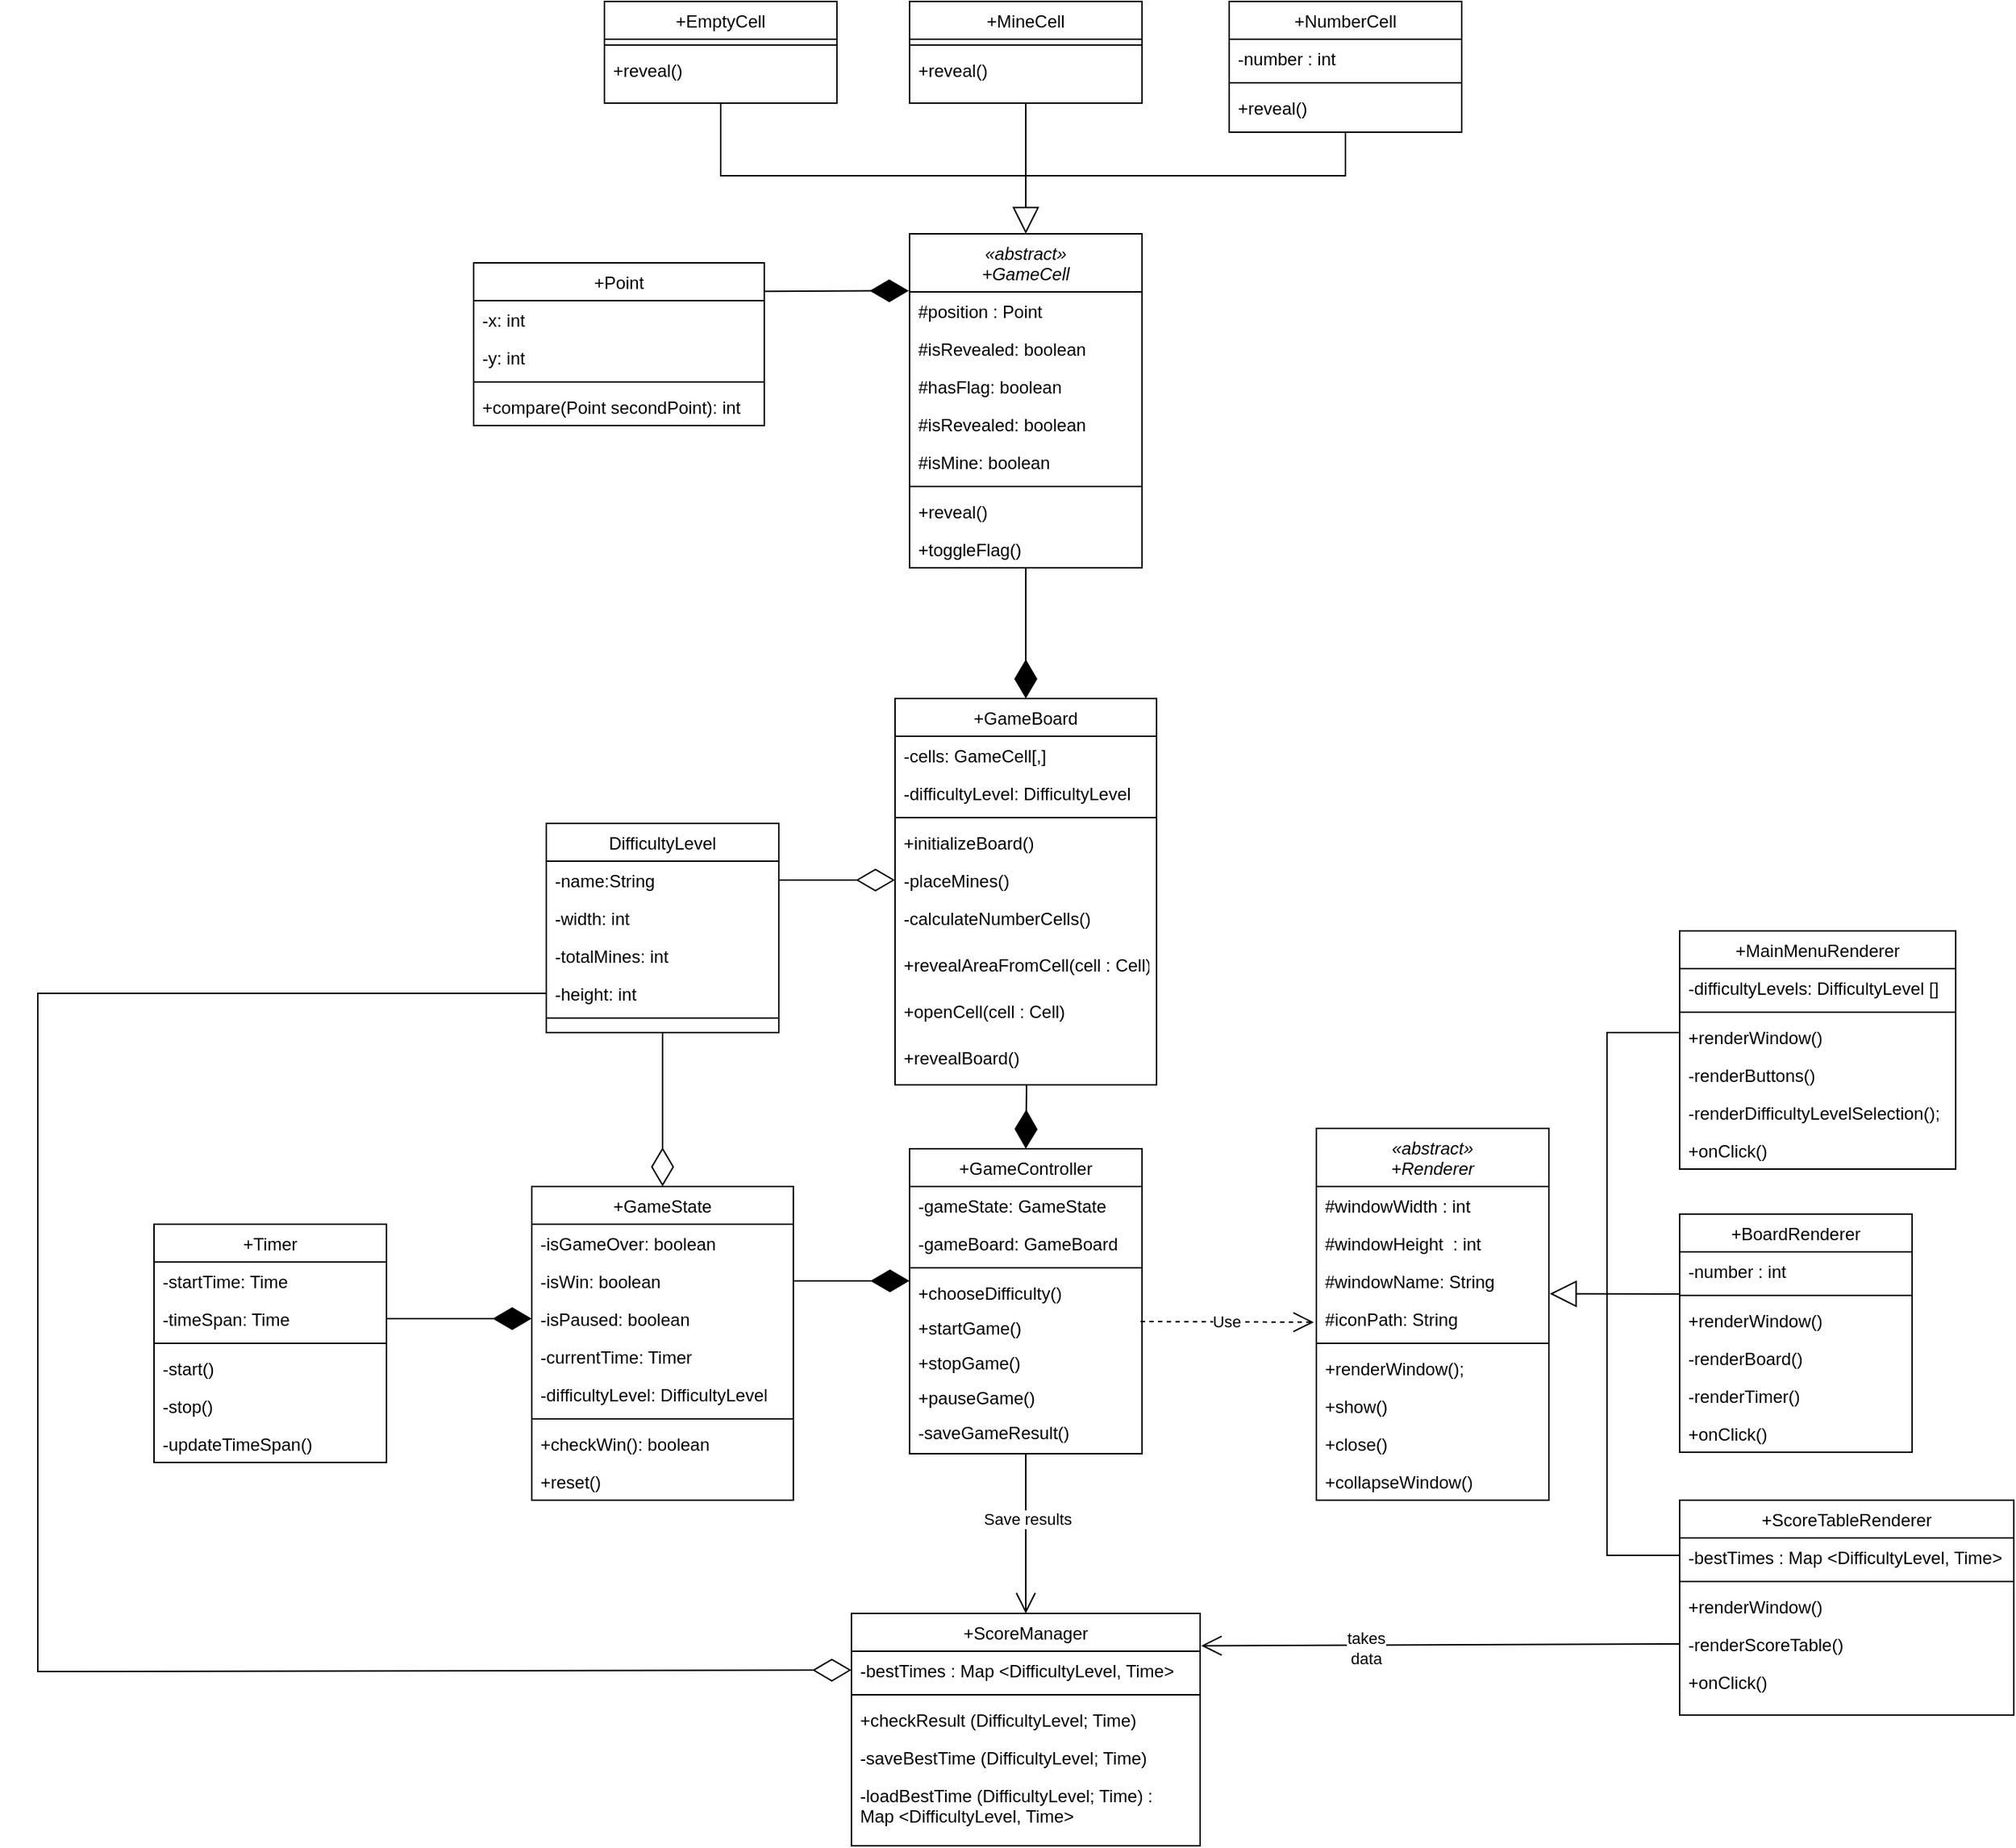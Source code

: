 <mxfile version="28.2.8">
  <diagram id="C5RBs43oDa-KdzZeNtuy" name="Page-1">
    <mxGraphModel dx="2053" dy="1905" grid="1" gridSize="10" guides="1" tooltips="1" connect="1" arrows="1" fold="1" page="1" pageScale="1" pageWidth="827" pageHeight="1169" math="0" shadow="0">
      <root>
        <mxCell id="WIyWlLk6GJQsqaUBKTNV-0" />
        <mxCell id="WIyWlLk6GJQsqaUBKTNV-1" parent="WIyWlLk6GJQsqaUBKTNV-0" />
        <mxCell id="zkfFHV4jXpPFQw0GAbJ--0" value="«abstract»&#xa;+GameCell" style="swimlane;fontStyle=2;align=center;verticalAlign=top;childLayout=stackLayout;horizontal=1;startSize=40;horizontalStack=0;resizeParent=1;resizeLast=0;collapsible=1;marginBottom=0;rounded=0;shadow=0;strokeWidth=1;" parent="WIyWlLk6GJQsqaUBKTNV-1" vertex="1">
          <mxGeometry x="360" y="-590" width="160" height="230" as="geometry">
            <mxRectangle x="230" y="140" width="160" height="26" as="alternateBounds" />
          </mxGeometry>
        </mxCell>
        <mxCell id="zkfFHV4jXpPFQw0GAbJ--1" value="#position : Point" style="text;align=left;verticalAlign=top;spacingLeft=4;spacingRight=4;overflow=hidden;rotatable=0;points=[[0,0.5],[1,0.5]];portConstraint=eastwest;" parent="zkfFHV4jXpPFQw0GAbJ--0" vertex="1">
          <mxGeometry y="40" width="160" height="26" as="geometry" />
        </mxCell>
        <mxCell id="k5UoIJ8V4X46SclDbSjx-6" value="#isRevealed: boolean" style="text;align=left;verticalAlign=top;spacingLeft=4;spacingRight=4;overflow=hidden;rotatable=0;points=[[0,0.5],[1,0.5]];portConstraint=eastwest;" vertex="1" parent="zkfFHV4jXpPFQw0GAbJ--0">
          <mxGeometry y="66" width="160" height="26" as="geometry" />
        </mxCell>
        <mxCell id="k5UoIJ8V4X46SclDbSjx-7" value="#hasFlag: boolean" style="text;align=left;verticalAlign=top;spacingLeft=4;spacingRight=4;overflow=hidden;rotatable=0;points=[[0,0.5],[1,0.5]];portConstraint=eastwest;" vertex="1" parent="zkfFHV4jXpPFQw0GAbJ--0">
          <mxGeometry y="92" width="160" height="26" as="geometry" />
        </mxCell>
        <mxCell id="k5UoIJ8V4X46SclDbSjx-8" value="#isRevealed: boolean" style="text;align=left;verticalAlign=top;spacingLeft=4;spacingRight=4;overflow=hidden;rotatable=0;points=[[0,0.5],[1,0.5]];portConstraint=eastwest;" vertex="1" parent="zkfFHV4jXpPFQw0GAbJ--0">
          <mxGeometry y="118" width="160" height="26" as="geometry" />
        </mxCell>
        <mxCell id="k5UoIJ8V4X46SclDbSjx-10" value="#isMine: boolean" style="text;align=left;verticalAlign=top;spacingLeft=4;spacingRight=4;overflow=hidden;rotatable=0;points=[[0,0.5],[1,0.5]];portConstraint=eastwest;" vertex="1" parent="zkfFHV4jXpPFQw0GAbJ--0">
          <mxGeometry y="144" width="160" height="26" as="geometry" />
        </mxCell>
        <mxCell id="zkfFHV4jXpPFQw0GAbJ--4" value="" style="line;html=1;strokeWidth=1;align=left;verticalAlign=middle;spacingTop=-1;spacingLeft=3;spacingRight=3;rotatable=0;labelPosition=right;points=[];portConstraint=eastwest;" parent="zkfFHV4jXpPFQw0GAbJ--0" vertex="1">
          <mxGeometry y="170" width="160" height="8" as="geometry" />
        </mxCell>
        <mxCell id="zkfFHV4jXpPFQw0GAbJ--5" value="+reveal()" style="text;align=left;verticalAlign=top;spacingLeft=4;spacingRight=4;overflow=hidden;rotatable=0;points=[[0,0.5],[1,0.5]];portConstraint=eastwest;" parent="zkfFHV4jXpPFQw0GAbJ--0" vertex="1">
          <mxGeometry y="178" width="160" height="26" as="geometry" />
        </mxCell>
        <mxCell id="k5UoIJ8V4X46SclDbSjx-9" value="+toggleFlag()" style="text;align=left;verticalAlign=top;spacingLeft=4;spacingRight=4;overflow=hidden;rotatable=0;points=[[0,0.5],[1,0.5]];portConstraint=eastwest;" vertex="1" parent="zkfFHV4jXpPFQw0GAbJ--0">
          <mxGeometry y="204" width="160" height="26" as="geometry" />
        </mxCell>
        <mxCell id="zkfFHV4jXpPFQw0GAbJ--6" value="+GameController" style="swimlane;fontStyle=0;align=center;verticalAlign=top;childLayout=stackLayout;horizontal=1;startSize=26;horizontalStack=0;resizeParent=1;resizeLast=0;collapsible=1;marginBottom=0;rounded=0;shadow=0;strokeWidth=1;" parent="WIyWlLk6GJQsqaUBKTNV-1" vertex="1">
          <mxGeometry x="360" y="40" width="160" height="210" as="geometry">
            <mxRectangle x="130" y="380" width="160" height="26" as="alternateBounds" />
          </mxGeometry>
        </mxCell>
        <mxCell id="k5UoIJ8V4X46SclDbSjx-54" value="-gameState: GameState" style="text;align=left;verticalAlign=top;spacingLeft=4;spacingRight=4;overflow=hidden;rotatable=0;points=[[0,0.5],[1,0.5]];portConstraint=eastwest;rounded=0;shadow=0;html=0;" vertex="1" parent="zkfFHV4jXpPFQw0GAbJ--6">
          <mxGeometry y="26" width="160" height="26" as="geometry" />
        </mxCell>
        <mxCell id="k5UoIJ8V4X46SclDbSjx-88" value="-gameBoard: GameBoard" style="text;align=left;verticalAlign=top;spacingLeft=4;spacingRight=4;overflow=hidden;rotatable=0;points=[[0,0.5],[1,0.5]];portConstraint=eastwest;rounded=0;shadow=0;html=0;" vertex="1" parent="zkfFHV4jXpPFQw0GAbJ--6">
          <mxGeometry y="52" width="160" height="26" as="geometry" />
        </mxCell>
        <mxCell id="zkfFHV4jXpPFQw0GAbJ--9" value="" style="line;html=1;strokeWidth=1;align=left;verticalAlign=middle;spacingTop=-1;spacingLeft=3;spacingRight=3;rotatable=0;labelPosition=right;points=[];portConstraint=eastwest;" parent="zkfFHV4jXpPFQw0GAbJ--6" vertex="1">
          <mxGeometry y="78" width="160" height="8" as="geometry" />
        </mxCell>
        <mxCell id="zkfFHV4jXpPFQw0GAbJ--11" value="+chooseDifficulty()" style="text;align=left;verticalAlign=top;spacingLeft=4;spacingRight=4;overflow=hidden;rotatable=0;points=[[0,0.5],[1,0.5]];portConstraint=eastwest;" parent="zkfFHV4jXpPFQw0GAbJ--6" vertex="1">
          <mxGeometry y="86" width="160" height="24" as="geometry" />
        </mxCell>
        <mxCell id="k5UoIJ8V4X46SclDbSjx-97" value="+startGame()" style="text;align=left;verticalAlign=top;spacingLeft=4;spacingRight=4;overflow=hidden;rotatable=0;points=[[0,0.5],[1,0.5]];portConstraint=eastwest;" vertex="1" parent="zkfFHV4jXpPFQw0GAbJ--6">
          <mxGeometry y="110" width="160" height="24" as="geometry" />
        </mxCell>
        <mxCell id="k5UoIJ8V4X46SclDbSjx-98" value="+stopGame()" style="text;align=left;verticalAlign=top;spacingLeft=4;spacingRight=4;overflow=hidden;rotatable=0;points=[[0,0.5],[1,0.5]];portConstraint=eastwest;" vertex="1" parent="zkfFHV4jXpPFQw0GAbJ--6">
          <mxGeometry y="134" width="160" height="24" as="geometry" />
        </mxCell>
        <mxCell id="k5UoIJ8V4X46SclDbSjx-99" value="+pauseGame()" style="text;align=left;verticalAlign=top;spacingLeft=4;spacingRight=4;overflow=hidden;rotatable=0;points=[[0,0.5],[1,0.5]];portConstraint=eastwest;" vertex="1" parent="zkfFHV4jXpPFQw0GAbJ--6">
          <mxGeometry y="158" width="160" height="24" as="geometry" />
        </mxCell>
        <mxCell id="k5UoIJ8V4X46SclDbSjx-100" value="-saveGameResult()" style="text;align=left;verticalAlign=top;spacingLeft=4;spacingRight=4;overflow=hidden;rotatable=0;points=[[0,0.5],[1,0.5]];portConstraint=eastwest;" vertex="1" parent="zkfFHV4jXpPFQw0GAbJ--6">
          <mxGeometry y="182" width="160" height="24" as="geometry" />
        </mxCell>
        <mxCell id="zkfFHV4jXpPFQw0GAbJ--13" value="+ScoreManager" style="swimlane;fontStyle=0;align=center;verticalAlign=top;childLayout=stackLayout;horizontal=1;startSize=26;horizontalStack=0;resizeParent=1;resizeLast=0;collapsible=1;marginBottom=0;rounded=0;shadow=0;strokeWidth=1;" parent="WIyWlLk6GJQsqaUBKTNV-1" vertex="1">
          <mxGeometry x="320" y="360" width="240" height="160" as="geometry">
            <mxRectangle x="340" y="380" width="170" height="26" as="alternateBounds" />
          </mxGeometry>
        </mxCell>
        <mxCell id="zkfFHV4jXpPFQw0GAbJ--14" value="-bestTimes : Map &lt;DifficultyLevel, Time&gt;" style="text;align=left;verticalAlign=top;spacingLeft=4;spacingRight=4;overflow=hidden;rotatable=0;points=[[0,0.5],[1,0.5]];portConstraint=eastwest;" parent="zkfFHV4jXpPFQw0GAbJ--13" vertex="1">
          <mxGeometry y="26" width="240" height="26" as="geometry" />
        </mxCell>
        <mxCell id="zkfFHV4jXpPFQw0GAbJ--15" value="" style="line;html=1;strokeWidth=1;align=left;verticalAlign=middle;spacingTop=-1;spacingLeft=3;spacingRight=3;rotatable=0;labelPosition=right;points=[];portConstraint=eastwest;" parent="zkfFHV4jXpPFQw0GAbJ--13" vertex="1">
          <mxGeometry y="52" width="240" height="8" as="geometry" />
        </mxCell>
        <mxCell id="k5UoIJ8V4X46SclDbSjx-119" value="+checkResult (DifficultyLevel; Time)" style="text;align=left;verticalAlign=top;spacingLeft=4;spacingRight=4;overflow=hidden;rotatable=0;points=[[0,0.5],[1,0.5]];portConstraint=eastwest;" vertex="1" parent="zkfFHV4jXpPFQw0GAbJ--13">
          <mxGeometry y="60" width="240" height="26" as="geometry" />
        </mxCell>
        <mxCell id="k5UoIJ8V4X46SclDbSjx-118" value="-saveBestTime (DifficultyLevel; Time)" style="text;align=left;verticalAlign=top;spacingLeft=4;spacingRight=4;overflow=hidden;rotatable=0;points=[[0,0.5],[1,0.5]];portConstraint=eastwest;" vertex="1" parent="zkfFHV4jXpPFQw0GAbJ--13">
          <mxGeometry y="86" width="240" height="26" as="geometry" />
        </mxCell>
        <mxCell id="k5UoIJ8V4X46SclDbSjx-138" value="-loadBestTime (DifficultyLevel; Time) :&#xa;Map &lt;DifficultyLevel, Time&gt;" style="text;align=left;verticalAlign=top;spacingLeft=4;spacingRight=4;overflow=hidden;rotatable=0;points=[[0,0.5],[1,0.5]];portConstraint=eastwest;" vertex="1" parent="zkfFHV4jXpPFQw0GAbJ--13">
          <mxGeometry y="112" width="240" height="38" as="geometry" />
        </mxCell>
        <mxCell id="k5UoIJ8V4X46SclDbSjx-0" value="+Point" style="swimlane;fontStyle=0;align=center;verticalAlign=top;childLayout=stackLayout;horizontal=1;startSize=26;horizontalStack=0;resizeParent=1;resizeLast=0;collapsible=1;marginBottom=0;rounded=0;shadow=0;strokeWidth=1;" vertex="1" parent="WIyWlLk6GJQsqaUBKTNV-1">
          <mxGeometry x="60" y="-570" width="200" height="112" as="geometry">
            <mxRectangle x="340" y="380" width="170" height="26" as="alternateBounds" />
          </mxGeometry>
        </mxCell>
        <mxCell id="k5UoIJ8V4X46SclDbSjx-1" value="-x: int" style="text;align=left;verticalAlign=top;spacingLeft=4;spacingRight=4;overflow=hidden;rotatable=0;points=[[0,0.5],[1,0.5]];portConstraint=eastwest;" vertex="1" parent="k5UoIJ8V4X46SclDbSjx-0">
          <mxGeometry y="26" width="200" height="26" as="geometry" />
        </mxCell>
        <mxCell id="k5UoIJ8V4X46SclDbSjx-3" value="-y: int" style="text;align=left;verticalAlign=top;spacingLeft=4;spacingRight=4;overflow=hidden;rotatable=0;points=[[0,0.5],[1,0.5]];portConstraint=eastwest;" vertex="1" parent="k5UoIJ8V4X46SclDbSjx-0">
          <mxGeometry y="52" width="200" height="26" as="geometry" />
        </mxCell>
        <mxCell id="k5UoIJ8V4X46SclDbSjx-2" value="" style="line;html=1;strokeWidth=1;align=left;verticalAlign=middle;spacingTop=-1;spacingLeft=3;spacingRight=3;rotatable=0;labelPosition=right;points=[];portConstraint=eastwest;" vertex="1" parent="k5UoIJ8V4X46SclDbSjx-0">
          <mxGeometry y="78" width="200" height="8" as="geometry" />
        </mxCell>
        <mxCell id="k5UoIJ8V4X46SclDbSjx-4" value="+compare(Point secondPoint): int" style="text;align=left;verticalAlign=top;spacingLeft=4;spacingRight=4;overflow=hidden;rotatable=0;points=[[0,0.5],[1,0.5]];portConstraint=eastwest;" vertex="1" parent="k5UoIJ8V4X46SclDbSjx-0">
          <mxGeometry y="86" width="200" height="26" as="geometry" />
        </mxCell>
        <mxCell id="k5UoIJ8V4X46SclDbSjx-11" value="+EmptyCell" style="swimlane;fontStyle=0;align=center;verticalAlign=top;childLayout=stackLayout;horizontal=1;startSize=26;horizontalStack=0;resizeParent=1;resizeLast=0;collapsible=1;marginBottom=0;rounded=0;shadow=0;strokeWidth=1;" vertex="1" parent="WIyWlLk6GJQsqaUBKTNV-1">
          <mxGeometry x="150" y="-750" width="160" height="70" as="geometry">
            <mxRectangle x="340" y="380" width="170" height="26" as="alternateBounds" />
          </mxGeometry>
        </mxCell>
        <mxCell id="k5UoIJ8V4X46SclDbSjx-13" value="" style="line;html=1;strokeWidth=1;align=left;verticalAlign=middle;spacingTop=-1;spacingLeft=3;spacingRight=3;rotatable=0;labelPosition=right;points=[];portConstraint=eastwest;" vertex="1" parent="k5UoIJ8V4X46SclDbSjx-11">
          <mxGeometry y="26" width="160" height="8" as="geometry" />
        </mxCell>
        <mxCell id="k5UoIJ8V4X46SclDbSjx-15" value="+reveal()" style="text;align=left;verticalAlign=top;spacingLeft=4;spacingRight=4;overflow=hidden;rotatable=0;points=[[0,0.5],[1,0.5]];portConstraint=eastwest;" vertex="1" parent="k5UoIJ8V4X46SclDbSjx-11">
          <mxGeometry y="34" width="160" height="26" as="geometry" />
        </mxCell>
        <mxCell id="k5UoIJ8V4X46SclDbSjx-17" value="+MineCell" style="swimlane;fontStyle=0;align=center;verticalAlign=top;childLayout=stackLayout;horizontal=1;startSize=26;horizontalStack=0;resizeParent=1;resizeLast=0;collapsible=1;marginBottom=0;rounded=0;shadow=0;strokeWidth=1;" vertex="1" parent="WIyWlLk6GJQsqaUBKTNV-1">
          <mxGeometry x="360" y="-750" width="160" height="70" as="geometry">
            <mxRectangle x="340" y="380" width="170" height="26" as="alternateBounds" />
          </mxGeometry>
        </mxCell>
        <mxCell id="k5UoIJ8V4X46SclDbSjx-18" value="" style="line;html=1;strokeWidth=1;align=left;verticalAlign=middle;spacingTop=-1;spacingLeft=3;spacingRight=3;rotatable=0;labelPosition=right;points=[];portConstraint=eastwest;" vertex="1" parent="k5UoIJ8V4X46SclDbSjx-17">
          <mxGeometry y="26" width="160" height="8" as="geometry" />
        </mxCell>
        <mxCell id="k5UoIJ8V4X46SclDbSjx-19" value="+reveal()" style="text;align=left;verticalAlign=top;spacingLeft=4;spacingRight=4;overflow=hidden;rotatable=0;points=[[0,0.5],[1,0.5]];portConstraint=eastwest;" vertex="1" parent="k5UoIJ8V4X46SclDbSjx-17">
          <mxGeometry y="34" width="160" height="26" as="geometry" />
        </mxCell>
        <mxCell id="k5UoIJ8V4X46SclDbSjx-21" value="+NumberCell" style="swimlane;fontStyle=0;align=center;verticalAlign=top;childLayout=stackLayout;horizontal=1;startSize=26;horizontalStack=0;resizeParent=1;resizeLast=0;collapsible=1;marginBottom=0;rounded=0;shadow=0;strokeWidth=1;" vertex="1" parent="WIyWlLk6GJQsqaUBKTNV-1">
          <mxGeometry x="580" y="-750" width="160" height="90" as="geometry">
            <mxRectangle x="340" y="380" width="170" height="26" as="alternateBounds" />
          </mxGeometry>
        </mxCell>
        <mxCell id="k5UoIJ8V4X46SclDbSjx-25" value="-number : int" style="text;align=left;verticalAlign=top;spacingLeft=4;spacingRight=4;overflow=hidden;rotatable=0;points=[[0,0.5],[1,0.5]];portConstraint=eastwest;" vertex="1" parent="k5UoIJ8V4X46SclDbSjx-21">
          <mxGeometry y="26" width="160" height="26" as="geometry" />
        </mxCell>
        <mxCell id="k5UoIJ8V4X46SclDbSjx-22" value="" style="line;html=1;strokeWidth=1;align=left;verticalAlign=middle;spacingTop=-1;spacingLeft=3;spacingRight=3;rotatable=0;labelPosition=right;points=[];portConstraint=eastwest;" vertex="1" parent="k5UoIJ8V4X46SclDbSjx-21">
          <mxGeometry y="52" width="160" height="8" as="geometry" />
        </mxCell>
        <mxCell id="k5UoIJ8V4X46SclDbSjx-23" value="+reveal()" style="text;align=left;verticalAlign=top;spacingLeft=4;spacingRight=4;overflow=hidden;rotatable=0;points=[[0,0.5],[1,0.5]];portConstraint=eastwest;" vertex="1" parent="k5UoIJ8V4X46SclDbSjx-21">
          <mxGeometry y="60" width="160" height="26" as="geometry" />
        </mxCell>
        <mxCell id="k5UoIJ8V4X46SclDbSjx-27" value="" style="endArrow=block;endSize=16;endFill=0;html=1;rounded=0;exitX=0.5;exitY=1;exitDx=0;exitDy=0;entryX=0.5;entryY=0;entryDx=0;entryDy=0;" edge="1" parent="WIyWlLk6GJQsqaUBKTNV-1" source="k5UoIJ8V4X46SclDbSjx-17" target="zkfFHV4jXpPFQw0GAbJ--0">
          <mxGeometry width="160" relative="1" as="geometry">
            <mxPoint x="430" y="-680" as="sourcePoint" />
            <mxPoint x="490" y="-610" as="targetPoint" />
          </mxGeometry>
        </mxCell>
        <mxCell id="k5UoIJ8V4X46SclDbSjx-30" value="" style="endArrow=none;html=1;rounded=0;entryX=0.5;entryY=1;entryDx=0;entryDy=0;" edge="1" parent="WIyWlLk6GJQsqaUBKTNV-1" target="k5UoIJ8V4X46SclDbSjx-21">
          <mxGeometry width="50" height="50" relative="1" as="geometry">
            <mxPoint x="440" y="-630" as="sourcePoint" />
            <mxPoint x="570" y="-780" as="targetPoint" />
            <Array as="points">
              <mxPoint x="580" y="-630" />
              <mxPoint x="660" y="-630" />
            </Array>
          </mxGeometry>
        </mxCell>
        <mxCell id="k5UoIJ8V4X46SclDbSjx-31" value="+GameState" style="swimlane;fontStyle=0;align=center;verticalAlign=top;childLayout=stackLayout;horizontal=1;startSize=26;horizontalStack=0;resizeParent=1;resizeLast=0;collapsible=1;marginBottom=0;rounded=0;shadow=0;strokeWidth=1;" vertex="1" parent="WIyWlLk6GJQsqaUBKTNV-1">
          <mxGeometry x="100" y="66" width="180" height="216" as="geometry">
            <mxRectangle x="130" y="380" width="160" height="26" as="alternateBounds" />
          </mxGeometry>
        </mxCell>
        <mxCell id="k5UoIJ8V4X46SclDbSjx-42" value="-isGameOver: boolean" style="text;align=left;verticalAlign=top;spacingLeft=4;spacingRight=4;overflow=hidden;rotatable=0;points=[[0,0.5],[1,0.5]];portConstraint=eastwest;rounded=0;shadow=0;html=0;" vertex="1" parent="k5UoIJ8V4X46SclDbSjx-31">
          <mxGeometry y="26" width="180" height="26" as="geometry" />
        </mxCell>
        <mxCell id="k5UoIJ8V4X46SclDbSjx-43" value="-isWin: boolean" style="text;align=left;verticalAlign=top;spacingLeft=4;spacingRight=4;overflow=hidden;rotatable=0;points=[[0,0.5],[1,0.5]];portConstraint=eastwest;rounded=0;shadow=0;html=0;" vertex="1" parent="k5UoIJ8V4X46SclDbSjx-31">
          <mxGeometry y="52" width="180" height="26" as="geometry" />
        </mxCell>
        <mxCell id="k5UoIJ8V4X46SclDbSjx-44" value="-isPaused: boolean" style="text;align=left;verticalAlign=top;spacingLeft=4;spacingRight=4;overflow=hidden;rotatable=0;points=[[0,0.5],[1,0.5]];portConstraint=eastwest;rounded=0;shadow=0;html=0;" vertex="1" parent="k5UoIJ8V4X46SclDbSjx-31">
          <mxGeometry y="78" width="180" height="26" as="geometry" />
        </mxCell>
        <mxCell id="k5UoIJ8V4X46SclDbSjx-58" value="-currentTime: Timer" style="text;align=left;verticalAlign=top;spacingLeft=4;spacingRight=4;overflow=hidden;rotatable=0;points=[[0,0.5],[1,0.5]];portConstraint=eastwest;rounded=0;shadow=0;html=0;" vertex="1" parent="k5UoIJ8V4X46SclDbSjx-31">
          <mxGeometry y="104" width="180" height="26" as="geometry" />
        </mxCell>
        <mxCell id="k5UoIJ8V4X46SclDbSjx-32" value="-difficultyLevel: DifficultyLevel" style="text;align=left;verticalAlign=top;spacingLeft=4;spacingRight=4;overflow=hidden;rotatable=0;points=[[0,0.5],[1,0.5]];portConstraint=eastwest;rounded=0;shadow=0;html=0;" vertex="1" parent="k5UoIJ8V4X46SclDbSjx-31">
          <mxGeometry y="130" width="180" height="26" as="geometry" />
        </mxCell>
        <mxCell id="k5UoIJ8V4X46SclDbSjx-33" value="" style="line;html=1;strokeWidth=1;align=left;verticalAlign=middle;spacingTop=-1;spacingLeft=3;spacingRight=3;rotatable=0;labelPosition=right;points=[];portConstraint=eastwest;" vertex="1" parent="k5UoIJ8V4X46SclDbSjx-31">
          <mxGeometry y="156" width="180" height="8" as="geometry" />
        </mxCell>
        <mxCell id="k5UoIJ8V4X46SclDbSjx-48" value="+checkWin(): boolean" style="text;align=left;verticalAlign=top;spacingLeft=4;spacingRight=4;overflow=hidden;rotatable=0;points=[[0,0.5],[1,0.5]];portConstraint=eastwest;" vertex="1" parent="k5UoIJ8V4X46SclDbSjx-31">
          <mxGeometry y="164" width="180" height="26" as="geometry" />
        </mxCell>
        <mxCell id="k5UoIJ8V4X46SclDbSjx-34" value="+reset()" style="text;align=left;verticalAlign=top;spacingLeft=4;spacingRight=4;overflow=hidden;rotatable=0;points=[[0,0.5],[1,0.5]];portConstraint=eastwest;" vertex="1" parent="k5UoIJ8V4X46SclDbSjx-31">
          <mxGeometry y="190" width="180" height="26" as="geometry" />
        </mxCell>
        <mxCell id="k5UoIJ8V4X46SclDbSjx-35" value="+Timer" style="swimlane;fontStyle=0;align=center;verticalAlign=top;childLayout=stackLayout;horizontal=1;startSize=26;horizontalStack=0;resizeParent=1;resizeLast=0;collapsible=1;marginBottom=0;rounded=0;shadow=0;strokeWidth=1;" vertex="1" parent="WIyWlLk6GJQsqaUBKTNV-1">
          <mxGeometry x="-160" y="92" width="160" height="164" as="geometry">
            <mxRectangle x="340" y="380" width="170" height="26" as="alternateBounds" />
          </mxGeometry>
        </mxCell>
        <mxCell id="k5UoIJ8V4X46SclDbSjx-36" value="-startTime: Time" style="text;align=left;verticalAlign=top;spacingLeft=4;spacingRight=4;overflow=hidden;rotatable=0;points=[[0,0.5],[1,0.5]];portConstraint=eastwest;" vertex="1" parent="k5UoIJ8V4X46SclDbSjx-35">
          <mxGeometry y="26" width="160" height="26" as="geometry" />
        </mxCell>
        <mxCell id="k5UoIJ8V4X46SclDbSjx-38" value="-timeSpan: Time" style="text;align=left;verticalAlign=top;spacingLeft=4;spacingRight=4;overflow=hidden;rotatable=0;points=[[0,0.5],[1,0.5]];portConstraint=eastwest;" vertex="1" parent="k5UoIJ8V4X46SclDbSjx-35">
          <mxGeometry y="52" width="160" height="26" as="geometry" />
        </mxCell>
        <mxCell id="k5UoIJ8V4X46SclDbSjx-37" value="" style="line;html=1;strokeWidth=1;align=left;verticalAlign=middle;spacingTop=-1;spacingLeft=3;spacingRight=3;rotatable=0;labelPosition=right;points=[];portConstraint=eastwest;" vertex="1" parent="k5UoIJ8V4X46SclDbSjx-35">
          <mxGeometry y="78" width="160" height="8" as="geometry" />
        </mxCell>
        <mxCell id="k5UoIJ8V4X46SclDbSjx-39" value="-start()" style="text;align=left;verticalAlign=top;spacingLeft=4;spacingRight=4;overflow=hidden;rotatable=0;points=[[0,0.5],[1,0.5]];portConstraint=eastwest;" vertex="1" parent="k5UoIJ8V4X46SclDbSjx-35">
          <mxGeometry y="86" width="160" height="26" as="geometry" />
        </mxCell>
        <mxCell id="k5UoIJ8V4X46SclDbSjx-40" value="-stop()" style="text;align=left;verticalAlign=top;spacingLeft=4;spacingRight=4;overflow=hidden;rotatable=0;points=[[0,0.5],[1,0.5]];portConstraint=eastwest;" vertex="1" parent="k5UoIJ8V4X46SclDbSjx-35">
          <mxGeometry y="112" width="160" height="26" as="geometry" />
        </mxCell>
        <mxCell id="k5UoIJ8V4X46SclDbSjx-41" value="-updateTimeSpan()" style="text;align=left;verticalAlign=top;spacingLeft=4;spacingRight=4;overflow=hidden;rotatable=0;points=[[0,0.5],[1,0.5]];portConstraint=eastwest;" vertex="1" parent="k5UoIJ8V4X46SclDbSjx-35">
          <mxGeometry y="138" width="160" height="26" as="geometry" />
        </mxCell>
        <mxCell id="k5UoIJ8V4X46SclDbSjx-47" value="" style="endArrow=diamondThin;endFill=1;endSize=24;html=1;rounded=0;entryX=0;entryY=0.5;entryDx=0;entryDy=0;exitX=1;exitY=0.5;exitDx=0;exitDy=0;" edge="1" parent="WIyWlLk6GJQsqaUBKTNV-1" source="k5UoIJ8V4X46SclDbSjx-38" target="k5UoIJ8V4X46SclDbSjx-44">
          <mxGeometry width="160" relative="1" as="geometry">
            <mxPoint x="40" y="270" as="sourcePoint" />
            <mxPoint x="70" y="200" as="targetPoint" />
          </mxGeometry>
        </mxCell>
        <mxCell id="k5UoIJ8V4X46SclDbSjx-50" value="" style="endArrow=diamondThin;endFill=1;endSize=24;html=1;rounded=0;exitX=1;exitY=0.175;exitDx=0;exitDy=0;entryX=-0.003;entryY=-0.031;entryDx=0;entryDy=0;exitPerimeter=0;entryPerimeter=0;" edge="1" parent="WIyWlLk6GJQsqaUBKTNV-1" source="k5UoIJ8V4X46SclDbSjx-0" target="zkfFHV4jXpPFQw0GAbJ--1">
          <mxGeometry width="160" relative="1" as="geometry">
            <mxPoint x="360" y="-518" as="sourcePoint" />
            <mxPoint x="310" y="-620" as="targetPoint" />
          </mxGeometry>
        </mxCell>
        <mxCell id="k5UoIJ8V4X46SclDbSjx-59" value="DifficultyLevel" style="swimlane;fontStyle=0;align=center;verticalAlign=top;childLayout=stackLayout;horizontal=1;startSize=26;horizontalStack=0;resizeParent=1;resizeLast=0;collapsible=1;marginBottom=0;rounded=0;shadow=0;strokeWidth=1;" vertex="1" parent="WIyWlLk6GJQsqaUBKTNV-1">
          <mxGeometry x="110" y="-184" width="160" height="144" as="geometry">
            <mxRectangle x="340" y="380" width="170" height="26" as="alternateBounds" />
          </mxGeometry>
        </mxCell>
        <mxCell id="k5UoIJ8V4X46SclDbSjx-60" value="-name:String" style="text;align=left;verticalAlign=top;spacingLeft=4;spacingRight=4;overflow=hidden;rotatable=0;points=[[0,0.5],[1,0.5]];portConstraint=eastwest;" vertex="1" parent="k5UoIJ8V4X46SclDbSjx-59">
          <mxGeometry y="26" width="160" height="26" as="geometry" />
        </mxCell>
        <mxCell id="k5UoIJ8V4X46SclDbSjx-68" value="-width: int" style="text;align=left;verticalAlign=top;spacingLeft=4;spacingRight=4;overflow=hidden;rotatable=0;points=[[0,0.5],[1,0.5]];portConstraint=eastwest;rounded=0;shadow=0;html=0;" vertex="1" parent="k5UoIJ8V4X46SclDbSjx-59">
          <mxGeometry y="52" width="160" height="26" as="geometry" />
        </mxCell>
        <mxCell id="k5UoIJ8V4X46SclDbSjx-70" value="-totalMines: int" style="text;align=left;verticalAlign=top;spacingLeft=4;spacingRight=4;overflow=hidden;rotatable=0;points=[[0,0.5],[1,0.5]];portConstraint=eastwest;rounded=0;shadow=0;html=0;" vertex="1" parent="k5UoIJ8V4X46SclDbSjx-59">
          <mxGeometry y="78" width="160" height="26" as="geometry" />
        </mxCell>
        <mxCell id="k5UoIJ8V4X46SclDbSjx-69" value="-height: int" style="text;align=left;verticalAlign=top;spacingLeft=4;spacingRight=4;overflow=hidden;rotatable=0;points=[[0,0.5],[1,0.5]];portConstraint=eastwest;rounded=0;shadow=0;html=0;" vertex="1" parent="k5UoIJ8V4X46SclDbSjx-59">
          <mxGeometry y="104" width="160" height="26" as="geometry" />
        </mxCell>
        <mxCell id="k5UoIJ8V4X46SclDbSjx-62" value="" style="line;html=1;strokeWidth=1;align=left;verticalAlign=middle;spacingTop=-1;spacingLeft=3;spacingRight=3;rotatable=0;labelPosition=right;points=[];portConstraint=eastwest;" vertex="1" parent="k5UoIJ8V4X46SclDbSjx-59">
          <mxGeometry y="130" width="160" height="8" as="geometry" />
        </mxCell>
        <mxCell id="k5UoIJ8V4X46SclDbSjx-72" value="" style="endArrow=diamondThin;endFill=1;endSize=24;html=1;rounded=0;entryX=0;entryY=0.5;entryDx=0;entryDy=0;exitX=1;exitY=0.5;exitDx=0;exitDy=0;" edge="1" parent="WIyWlLk6GJQsqaUBKTNV-1" source="k5UoIJ8V4X46SclDbSjx-43">
          <mxGeometry width="160" relative="1" as="geometry">
            <mxPoint x="330" y="310" as="sourcePoint" />
            <mxPoint x="360" y="131.0" as="targetPoint" />
          </mxGeometry>
        </mxCell>
        <mxCell id="k5UoIJ8V4X46SclDbSjx-74" value="+GameBoard" style="swimlane;fontStyle=0;align=center;verticalAlign=top;childLayout=stackLayout;horizontal=1;startSize=26;horizontalStack=0;resizeParent=1;resizeLast=0;collapsible=1;marginBottom=0;rounded=0;shadow=0;strokeWidth=1;" vertex="1" parent="WIyWlLk6GJQsqaUBKTNV-1">
          <mxGeometry x="350" y="-270" width="180" height="266" as="geometry">
            <mxRectangle x="130" y="380" width="160" height="26" as="alternateBounds" />
          </mxGeometry>
        </mxCell>
        <mxCell id="k5UoIJ8V4X46SclDbSjx-75" value="-cells: GameCell[,]" style="text;align=left;verticalAlign=top;spacingLeft=4;spacingRight=4;overflow=hidden;rotatable=0;points=[[0,0.5],[1,0.5]];portConstraint=eastwest;rounded=0;shadow=0;html=0;" vertex="1" parent="k5UoIJ8V4X46SclDbSjx-74">
          <mxGeometry y="26" width="180" height="26" as="geometry" />
        </mxCell>
        <mxCell id="k5UoIJ8V4X46SclDbSjx-85" value="-difficultyLevel: DifficultyLevel" style="text;align=left;verticalAlign=top;spacingLeft=4;spacingRight=4;overflow=hidden;rotatable=0;points=[[0,0.5],[1,0.5]];portConstraint=eastwest;rounded=0;shadow=0;html=0;" vertex="1" parent="k5UoIJ8V4X46SclDbSjx-74">
          <mxGeometry y="52" width="180" height="26" as="geometry" />
        </mxCell>
        <mxCell id="k5UoIJ8V4X46SclDbSjx-80" value="" style="line;html=1;strokeWidth=1;align=left;verticalAlign=middle;spacingTop=-1;spacingLeft=3;spacingRight=3;rotatable=0;labelPosition=right;points=[];portConstraint=eastwest;" vertex="1" parent="k5UoIJ8V4X46SclDbSjx-74">
          <mxGeometry y="78" width="180" height="8" as="geometry" />
        </mxCell>
        <mxCell id="k5UoIJ8V4X46SclDbSjx-81" value="+initializeBoard()" style="text;align=left;verticalAlign=top;spacingLeft=4;spacingRight=4;overflow=hidden;rotatable=0;points=[[0,0.5],[1,0.5]];portConstraint=eastwest;" vertex="1" parent="k5UoIJ8V4X46SclDbSjx-74">
          <mxGeometry y="86" width="180" height="26" as="geometry" />
        </mxCell>
        <mxCell id="k5UoIJ8V4X46SclDbSjx-86" value="-placeMines()" style="text;align=left;verticalAlign=top;spacingLeft=4;spacingRight=4;overflow=hidden;rotatable=0;points=[[0,0.5],[1,0.5]];portConstraint=eastwest;" vertex="1" parent="k5UoIJ8V4X46SclDbSjx-74">
          <mxGeometry y="112" width="180" height="26" as="geometry" />
        </mxCell>
        <mxCell id="k5UoIJ8V4X46SclDbSjx-87" value="-calculateNumberCells()" style="text;align=left;verticalAlign=top;spacingLeft=4;spacingRight=4;overflow=hidden;rotatable=0;points=[[0,0.5],[1,0.5]];portConstraint=eastwest;" vertex="1" parent="k5UoIJ8V4X46SclDbSjx-74">
          <mxGeometry y="138" width="180" height="32" as="geometry" />
        </mxCell>
        <mxCell id="k5UoIJ8V4X46SclDbSjx-91" value="+revealAreaFromCell(cell : Cell)" style="text;align=left;verticalAlign=top;spacingLeft=4;spacingRight=4;overflow=hidden;rotatable=0;points=[[0,0.5],[1,0.5]];portConstraint=eastwest;" vertex="1" parent="k5UoIJ8V4X46SclDbSjx-74">
          <mxGeometry y="170" width="180" height="32" as="geometry" />
        </mxCell>
        <mxCell id="k5UoIJ8V4X46SclDbSjx-94" value="+openCell(cell : Cell)" style="text;align=left;verticalAlign=top;spacingLeft=4;spacingRight=4;overflow=hidden;rotatable=0;points=[[0,0.5],[1,0.5]];portConstraint=eastwest;" vertex="1" parent="k5UoIJ8V4X46SclDbSjx-74">
          <mxGeometry y="202" width="180" height="32" as="geometry" />
        </mxCell>
        <mxCell id="k5UoIJ8V4X46SclDbSjx-92" value="+revealBoard()" style="text;align=left;verticalAlign=top;spacingLeft=4;spacingRight=4;overflow=hidden;rotatable=0;points=[[0,0.5],[1,0.5]];portConstraint=eastwest;" vertex="1" parent="k5UoIJ8V4X46SclDbSjx-74">
          <mxGeometry y="234" width="180" height="32" as="geometry" />
        </mxCell>
        <mxCell id="k5UoIJ8V4X46SclDbSjx-83" value="" style="endArrow=diamondThin;endFill=0;endSize=24;html=1;rounded=0;exitX=0.5;exitY=1;exitDx=0;exitDy=0;entryX=0.5;entryY=0;entryDx=0;entryDy=0;" edge="1" parent="WIyWlLk6GJQsqaUBKTNV-1" source="k5UoIJ8V4X46SclDbSjx-59" target="k5UoIJ8V4X46SclDbSjx-31">
          <mxGeometry width="160" relative="1" as="geometry">
            <mxPoint x="180" y="60" as="sourcePoint" />
            <mxPoint x="340" y="60" as="targetPoint" />
          </mxGeometry>
        </mxCell>
        <mxCell id="k5UoIJ8V4X46SclDbSjx-84" value="" style="endArrow=diamondThin;endFill=0;endSize=24;html=1;rounded=0;entryX=0;entryY=0.5;entryDx=0;entryDy=0;exitX=1;exitY=0.5;exitDx=0;exitDy=0;" edge="1" parent="WIyWlLk6GJQsqaUBKTNV-1" source="k5UoIJ8V4X46SclDbSjx-60" target="k5UoIJ8V4X46SclDbSjx-86">
          <mxGeometry width="160" relative="1" as="geometry">
            <mxPoint x="270" y="-140" as="sourcePoint" />
            <mxPoint x="339.04" y="-140" as="targetPoint" />
          </mxGeometry>
        </mxCell>
        <mxCell id="k5UoIJ8V4X46SclDbSjx-93" value="" style="endArrow=diamondThin;endFill=1;endSize=24;html=1;rounded=0;entryX=0.5;entryY=0;entryDx=0;entryDy=0;exitX=0.503;exitY=1.004;exitDx=0;exitDy=0;exitPerimeter=0;" edge="1" parent="WIyWlLk6GJQsqaUBKTNV-1" source="k5UoIJ8V4X46SclDbSjx-92" target="zkfFHV4jXpPFQw0GAbJ--6">
          <mxGeometry width="160" relative="1" as="geometry">
            <mxPoint x="680" y="10.0" as="sourcePoint" />
            <mxPoint x="760" y="10" as="targetPoint" />
          </mxGeometry>
        </mxCell>
        <mxCell id="k5UoIJ8V4X46SclDbSjx-95" value="" style="endArrow=none;html=1;rounded=0;exitX=0.5;exitY=1;exitDx=0;exitDy=0;" edge="1" parent="WIyWlLk6GJQsqaUBKTNV-1" source="k5UoIJ8V4X46SclDbSjx-11">
          <mxGeometry width="50" height="50" relative="1" as="geometry">
            <mxPoint x="140" y="-630" as="sourcePoint" />
            <mxPoint x="440" y="-630" as="targetPoint" />
            <Array as="points">
              <mxPoint x="230" y="-630" />
              <mxPoint x="360" y="-630" />
            </Array>
          </mxGeometry>
        </mxCell>
        <mxCell id="k5UoIJ8V4X46SclDbSjx-96" value="" style="endArrow=diamondThin;endFill=1;endSize=24;html=1;rounded=0;exitX=0.5;exitY=1;exitDx=0;exitDy=0;entryX=0.5;entryY=0;entryDx=0;entryDy=0;exitPerimeter=0;" edge="1" parent="WIyWlLk6GJQsqaUBKTNV-1" source="k5UoIJ8V4X46SclDbSjx-9" target="k5UoIJ8V4X46SclDbSjx-74">
          <mxGeometry width="160" relative="1" as="geometry">
            <mxPoint x="760" y="-319" as="sourcePoint" />
            <mxPoint x="860" y="-320" as="targetPoint" />
          </mxGeometry>
        </mxCell>
        <mxCell id="k5UoIJ8V4X46SclDbSjx-104" value="" style="endArrow=open;endFill=1;endSize=12;html=1;rounded=0;exitX=0.5;exitY=1;exitDx=0;exitDy=0;entryX=0.5;entryY=0;entryDx=0;entryDy=0;" edge="1" parent="WIyWlLk6GJQsqaUBKTNV-1" source="zkfFHV4jXpPFQw0GAbJ--6" target="zkfFHV4jXpPFQw0GAbJ--13">
          <mxGeometry width="160" relative="1" as="geometry">
            <mxPoint x="270" y="270" as="sourcePoint" />
            <mxPoint x="430" y="270" as="targetPoint" />
          </mxGeometry>
        </mxCell>
        <mxCell id="k5UoIJ8V4X46SclDbSjx-105" value="Save results" style="edgeLabel;html=1;align=center;verticalAlign=middle;resizable=0;points=[];" vertex="1" connectable="0" parent="k5UoIJ8V4X46SclDbSjx-104">
          <mxGeometry x="-0.186" y="1" relative="1" as="geometry">
            <mxPoint as="offset" />
          </mxGeometry>
        </mxCell>
        <mxCell id="k5UoIJ8V4X46SclDbSjx-109" value="«abstract»&#xa;+Renderer" style="swimlane;fontStyle=2;align=center;verticalAlign=top;childLayout=stackLayout;horizontal=1;startSize=40;horizontalStack=0;resizeParent=1;resizeLast=0;collapsible=1;marginBottom=0;rounded=0;shadow=0;strokeWidth=1;" vertex="1" parent="WIyWlLk6GJQsqaUBKTNV-1">
          <mxGeometry x="640" y="26" width="160" height="256" as="geometry">
            <mxRectangle x="230" y="140" width="160" height="26" as="alternateBounds" />
          </mxGeometry>
        </mxCell>
        <mxCell id="k5UoIJ8V4X46SclDbSjx-110" value="#windowWidth : int" style="text;align=left;verticalAlign=top;spacingLeft=4;spacingRight=4;overflow=hidden;rotatable=0;points=[[0,0.5],[1,0.5]];portConstraint=eastwest;" vertex="1" parent="k5UoIJ8V4X46SclDbSjx-109">
          <mxGeometry y="40" width="160" height="26" as="geometry" />
        </mxCell>
        <mxCell id="k5UoIJ8V4X46SclDbSjx-111" value="#windowHeight  : int" style="text;align=left;verticalAlign=top;spacingLeft=4;spacingRight=4;overflow=hidden;rotatable=0;points=[[0,0.5],[1,0.5]];portConstraint=eastwest;" vertex="1" parent="k5UoIJ8V4X46SclDbSjx-109">
          <mxGeometry y="66" width="160" height="26" as="geometry" />
        </mxCell>
        <mxCell id="k5UoIJ8V4X46SclDbSjx-112" value="#windowName: String" style="text;align=left;verticalAlign=top;spacingLeft=4;spacingRight=4;overflow=hidden;rotatable=0;points=[[0,0.5],[1,0.5]];portConstraint=eastwest;" vertex="1" parent="k5UoIJ8V4X46SclDbSjx-109">
          <mxGeometry y="92" width="160" height="26" as="geometry" />
        </mxCell>
        <mxCell id="k5UoIJ8V4X46SclDbSjx-113" value="#iconPath: String" style="text;align=left;verticalAlign=top;spacingLeft=4;spacingRight=4;overflow=hidden;rotatable=0;points=[[0,0.5],[1,0.5]];portConstraint=eastwest;" vertex="1" parent="k5UoIJ8V4X46SclDbSjx-109">
          <mxGeometry y="118" width="160" height="26" as="geometry" />
        </mxCell>
        <mxCell id="k5UoIJ8V4X46SclDbSjx-115" value="" style="line;html=1;strokeWidth=1;align=left;verticalAlign=middle;spacingTop=-1;spacingLeft=3;spacingRight=3;rotatable=0;labelPosition=right;points=[];portConstraint=eastwest;" vertex="1" parent="k5UoIJ8V4X46SclDbSjx-109">
          <mxGeometry y="144" width="160" height="8" as="geometry" />
        </mxCell>
        <mxCell id="k5UoIJ8V4X46SclDbSjx-132" value="+renderWindow();" style="text;align=left;verticalAlign=top;spacingLeft=4;spacingRight=4;overflow=hidden;rotatable=0;points=[[0,0.5],[1,0.5]];portConstraint=eastwest;" vertex="1" parent="k5UoIJ8V4X46SclDbSjx-109">
          <mxGeometry y="152" width="160" height="26" as="geometry" />
        </mxCell>
        <mxCell id="k5UoIJ8V4X46SclDbSjx-117" value="+show()" style="text;align=left;verticalAlign=top;spacingLeft=4;spacingRight=4;overflow=hidden;rotatable=0;points=[[0,0.5],[1,0.5]];portConstraint=eastwest;" vertex="1" parent="k5UoIJ8V4X46SclDbSjx-109">
          <mxGeometry y="178" width="160" height="26" as="geometry" />
        </mxCell>
        <mxCell id="k5UoIJ8V4X46SclDbSjx-121" value="+close()" style="text;align=left;verticalAlign=top;spacingLeft=4;spacingRight=4;overflow=hidden;rotatable=0;points=[[0,0.5],[1,0.5]];portConstraint=eastwest;" vertex="1" parent="k5UoIJ8V4X46SclDbSjx-109">
          <mxGeometry y="204" width="160" height="26" as="geometry" />
        </mxCell>
        <mxCell id="k5UoIJ8V4X46SclDbSjx-122" value="+collapseWindow()" style="text;align=left;verticalAlign=top;spacingLeft=4;spacingRight=4;overflow=hidden;rotatable=0;points=[[0,0.5],[1,0.5]];portConstraint=eastwest;" vertex="1" parent="k5UoIJ8V4X46SclDbSjx-109">
          <mxGeometry y="230" width="160" height="26" as="geometry" />
        </mxCell>
        <mxCell id="k5UoIJ8V4X46SclDbSjx-120" value="" style="endArrow=diamondThin;endFill=0;endSize=24;html=1;rounded=0;exitX=0;exitY=0.5;exitDx=0;exitDy=0;entryX=0;entryY=0.5;entryDx=0;entryDy=0;" edge="1" parent="WIyWlLk6GJQsqaUBKTNV-1" source="k5UoIJ8V4X46SclDbSjx-69" target="zkfFHV4jXpPFQw0GAbJ--14">
          <mxGeometry width="160" relative="1" as="geometry">
            <mxPoint x="170" y="600" as="sourcePoint" />
            <mxPoint x="170" y="706" as="targetPoint" />
            <Array as="points">
              <mxPoint x="-240" y="-67" />
              <mxPoint x="-240" y="400" />
            </Array>
          </mxGeometry>
        </mxCell>
        <mxCell id="k5UoIJ8V4X46SclDbSjx-123" value="+MainMenuRenderer" style="swimlane;fontStyle=0;align=center;verticalAlign=top;childLayout=stackLayout;horizontal=1;startSize=26;horizontalStack=0;resizeParent=1;resizeLast=0;collapsible=1;marginBottom=0;rounded=0;shadow=0;strokeWidth=1;" vertex="1" parent="WIyWlLk6GJQsqaUBKTNV-1">
          <mxGeometry x="890" y="-110" width="190" height="164" as="geometry">
            <mxRectangle x="340" y="380" width="170" height="26" as="alternateBounds" />
          </mxGeometry>
        </mxCell>
        <mxCell id="k5UoIJ8V4X46SclDbSjx-126" value="-difficultyLevels: DifficultyLevel []" style="text;align=left;verticalAlign=top;spacingLeft=4;spacingRight=4;overflow=hidden;rotatable=0;points=[[0,0.5],[1,0.5]];portConstraint=eastwest;" vertex="1" parent="k5UoIJ8V4X46SclDbSjx-123">
          <mxGeometry y="26" width="190" height="26" as="geometry" />
        </mxCell>
        <mxCell id="k5UoIJ8V4X46SclDbSjx-125" value="" style="line;html=1;strokeWidth=1;align=left;verticalAlign=middle;spacingTop=-1;spacingLeft=3;spacingRight=3;rotatable=0;labelPosition=right;points=[];portConstraint=eastwest;" vertex="1" parent="k5UoIJ8V4X46SclDbSjx-123">
          <mxGeometry y="52" width="190" height="8" as="geometry" />
        </mxCell>
        <mxCell id="k5UoIJ8V4X46SclDbSjx-134" value="+renderWindow()" style="text;align=left;verticalAlign=top;spacingLeft=4;spacingRight=4;overflow=hidden;rotatable=0;points=[[0,0.5],[1,0.5]];portConstraint=eastwest;" vertex="1" parent="k5UoIJ8V4X46SclDbSjx-123">
          <mxGeometry y="60" width="190" height="26" as="geometry" />
        </mxCell>
        <mxCell id="k5UoIJ8V4X46SclDbSjx-140" value="-renderButtons()" style="text;align=left;verticalAlign=top;spacingLeft=4;spacingRight=4;overflow=hidden;rotatable=0;points=[[0,0.5],[1,0.5]];portConstraint=eastwest;" vertex="1" parent="k5UoIJ8V4X46SclDbSjx-123">
          <mxGeometry y="86" width="190" height="26" as="geometry" />
        </mxCell>
        <mxCell id="k5UoIJ8V4X46SclDbSjx-141" value="-renderDifficultyLevelSelection();" style="text;align=left;verticalAlign=top;spacingLeft=4;spacingRight=4;overflow=hidden;rotatable=0;points=[[0,0.5],[1,0.5]];portConstraint=eastwest;" vertex="1" parent="k5UoIJ8V4X46SclDbSjx-123">
          <mxGeometry y="112" width="190" height="26" as="geometry" />
        </mxCell>
        <mxCell id="k5UoIJ8V4X46SclDbSjx-136" value="+onClick()" style="text;align=left;verticalAlign=top;spacingLeft=4;spacingRight=4;overflow=hidden;rotatable=0;points=[[0,0.5],[1,0.5]];portConstraint=eastwest;" vertex="1" parent="k5UoIJ8V4X46SclDbSjx-123">
          <mxGeometry y="138" width="190" height="26" as="geometry" />
        </mxCell>
        <mxCell id="k5UoIJ8V4X46SclDbSjx-127" value="+ScoreTableRenderer" style="swimlane;fontStyle=0;align=center;verticalAlign=top;childLayout=stackLayout;horizontal=1;startSize=26;horizontalStack=0;resizeParent=1;resizeLast=0;collapsible=1;marginBottom=0;rounded=0;shadow=0;strokeWidth=1;" vertex="1" parent="WIyWlLk6GJQsqaUBKTNV-1">
          <mxGeometry x="890" y="282" width="230" height="148" as="geometry">
            <mxRectangle x="340" y="380" width="170" height="26" as="alternateBounds" />
          </mxGeometry>
        </mxCell>
        <mxCell id="k5UoIJ8V4X46SclDbSjx-128" value="-bestTimes : Map &lt;DifficultyLevel, Time&gt;" style="text;align=left;verticalAlign=top;spacingLeft=4;spacingRight=4;overflow=hidden;rotatable=0;points=[[0,0.5],[1,0.5]];portConstraint=eastwest;" vertex="1" parent="k5UoIJ8V4X46SclDbSjx-127">
          <mxGeometry y="26" width="230" height="26" as="geometry" />
        </mxCell>
        <mxCell id="k5UoIJ8V4X46SclDbSjx-129" value="" style="line;html=1;strokeWidth=1;align=left;verticalAlign=middle;spacingTop=-1;spacingLeft=3;spacingRight=3;rotatable=0;labelPosition=right;points=[];portConstraint=eastwest;" vertex="1" parent="k5UoIJ8V4X46SclDbSjx-127">
          <mxGeometry y="52" width="230" height="8" as="geometry" />
        </mxCell>
        <mxCell id="k5UoIJ8V4X46SclDbSjx-130" value="+renderWindow()" style="text;align=left;verticalAlign=top;spacingLeft=4;spacingRight=4;overflow=hidden;rotatable=0;points=[[0,0.5],[1,0.5]];portConstraint=eastwest;" vertex="1" parent="k5UoIJ8V4X46SclDbSjx-127">
          <mxGeometry y="60" width="230" height="26" as="geometry" />
        </mxCell>
        <mxCell id="k5UoIJ8V4X46SclDbSjx-133" value="-renderScoreTable()" style="text;align=left;verticalAlign=top;spacingLeft=4;spacingRight=4;overflow=hidden;rotatable=0;points=[[0,0.5],[1,0.5]];portConstraint=eastwest;" vertex="1" parent="k5UoIJ8V4X46SclDbSjx-127">
          <mxGeometry y="86" width="230" height="26" as="geometry" />
        </mxCell>
        <mxCell id="k5UoIJ8V4X46SclDbSjx-137" value="+onClick()" style="text;align=left;verticalAlign=top;spacingLeft=4;spacingRight=4;overflow=hidden;rotatable=0;points=[[0,0.5],[1,0.5]];portConstraint=eastwest;" vertex="1" parent="k5UoIJ8V4X46SclDbSjx-127">
          <mxGeometry y="112" width="230" height="26" as="geometry" />
        </mxCell>
        <mxCell id="k5UoIJ8V4X46SclDbSjx-139" value="Use" style="endArrow=open;endSize=12;dashed=1;html=1;rounded=0;entryX=-0.011;entryY=0.594;entryDx=0;entryDy=0;entryPerimeter=0;" edge="1" parent="WIyWlLk6GJQsqaUBKTNV-1" target="k5UoIJ8V4X46SclDbSjx-113">
          <mxGeometry width="160" relative="1" as="geometry">
            <mxPoint x="519" y="159" as="sourcePoint" />
            <mxPoint x="750" y="350" as="targetPoint" />
          </mxGeometry>
        </mxCell>
        <mxCell id="k5UoIJ8V4X46SclDbSjx-142" value="" style="endArrow=open;endFill=1;endSize=12;html=1;rounded=0;exitX=0;exitY=0.5;exitDx=0;exitDy=0;entryX=1.003;entryY=0.139;entryDx=0;entryDy=0;entryPerimeter=0;" edge="1" parent="WIyWlLk6GJQsqaUBKTNV-1" source="k5UoIJ8V4X46SclDbSjx-133" target="zkfFHV4jXpPFQw0GAbJ--13">
          <mxGeometry width="160" relative="1" as="geometry">
            <mxPoint x="610" y="420" as="sourcePoint" />
            <mxPoint x="600" y="530" as="targetPoint" />
          </mxGeometry>
        </mxCell>
        <mxCell id="k5UoIJ8V4X46SclDbSjx-143" value="&lt;span style=&quot;white-space: pre-wrap;&quot; data-src-align=&quot;0:5&quot; class=&quot;aNeGP0gI0B9AV8JaHPyH&quot;&gt;takes&lt;/span&gt;&lt;span style=&quot;white-space: pre-wrap;&quot;&gt; &lt;/span&gt;&lt;span style=&quot;white-space: pre-wrap;&quot; data-src-align=&quot;6:6&quot; class=&quot;aNeGP0gI0B9AV8JaHPyH&quot;&gt;data&lt;/span&gt;" style="edgeLabel;html=1;align=center;verticalAlign=middle;resizable=0;points=[];" vertex="1" connectable="0" parent="k5UoIJ8V4X46SclDbSjx-142">
          <mxGeometry x="0.311" y="2" relative="1" as="geometry">
            <mxPoint as="offset" />
          </mxGeometry>
        </mxCell>
        <mxCell id="k5UoIJ8V4X46SclDbSjx-144" value="+BoardRenderer" style="swimlane;fontStyle=0;align=center;verticalAlign=top;childLayout=stackLayout;horizontal=1;startSize=26;horizontalStack=0;resizeParent=1;resizeLast=0;collapsible=1;marginBottom=0;rounded=0;shadow=0;strokeWidth=1;" vertex="1" parent="WIyWlLk6GJQsqaUBKTNV-1">
          <mxGeometry x="890" y="85" width="160" height="164" as="geometry">
            <mxRectangle x="340" y="380" width="170" height="26" as="alternateBounds" />
          </mxGeometry>
        </mxCell>
        <mxCell id="k5UoIJ8V4X46SclDbSjx-145" value="-number : int" style="text;align=left;verticalAlign=top;spacingLeft=4;spacingRight=4;overflow=hidden;rotatable=0;points=[[0,0.5],[1,0.5]];portConstraint=eastwest;" vertex="1" parent="k5UoIJ8V4X46SclDbSjx-144">
          <mxGeometry y="26" width="160" height="26" as="geometry" />
        </mxCell>
        <mxCell id="k5UoIJ8V4X46SclDbSjx-146" value="" style="line;html=1;strokeWidth=1;align=left;verticalAlign=middle;spacingTop=-1;spacingLeft=3;spacingRight=3;rotatable=0;labelPosition=right;points=[];portConstraint=eastwest;" vertex="1" parent="k5UoIJ8V4X46SclDbSjx-144">
          <mxGeometry y="52" width="160" height="8" as="geometry" />
        </mxCell>
        <mxCell id="k5UoIJ8V4X46SclDbSjx-147" value="+renderWindow()" style="text;align=left;verticalAlign=top;spacingLeft=4;spacingRight=4;overflow=hidden;rotatable=0;points=[[0,0.5],[1,0.5]];portConstraint=eastwest;" vertex="1" parent="k5UoIJ8V4X46SclDbSjx-144">
          <mxGeometry y="60" width="160" height="26" as="geometry" />
        </mxCell>
        <mxCell id="k5UoIJ8V4X46SclDbSjx-148" value="-renderBoard()" style="text;align=left;verticalAlign=top;spacingLeft=4;spacingRight=4;overflow=hidden;rotatable=0;points=[[0,0.5],[1,0.5]];portConstraint=eastwest;" vertex="1" parent="k5UoIJ8V4X46SclDbSjx-144">
          <mxGeometry y="86" width="160" height="26" as="geometry" />
        </mxCell>
        <mxCell id="k5UoIJ8V4X46SclDbSjx-154" value="-renderTimer()" style="text;align=left;verticalAlign=top;spacingLeft=4;spacingRight=4;overflow=hidden;rotatable=0;points=[[0,0.5],[1,0.5]];portConstraint=eastwest;" vertex="1" parent="k5UoIJ8V4X46SclDbSjx-144">
          <mxGeometry y="112" width="160" height="26" as="geometry" />
        </mxCell>
        <mxCell id="k5UoIJ8V4X46SclDbSjx-149" value="+onClick()" style="text;align=left;verticalAlign=top;spacingLeft=4;spacingRight=4;overflow=hidden;rotatable=0;points=[[0,0.5],[1,0.5]];portConstraint=eastwest;" vertex="1" parent="k5UoIJ8V4X46SclDbSjx-144">
          <mxGeometry y="138" width="160" height="26" as="geometry" />
        </mxCell>
        <mxCell id="k5UoIJ8V4X46SclDbSjx-150" value="" style="endArrow=block;endSize=16;endFill=0;html=1;rounded=0;entryX=1.004;entryY=0.841;entryDx=0;entryDy=0;entryPerimeter=0;" edge="1" parent="WIyWlLk6GJQsqaUBKTNV-1" target="k5UoIJ8V4X46SclDbSjx-112">
          <mxGeometry width="160" relative="1" as="geometry">
            <mxPoint x="890" y="140" as="sourcePoint" />
            <mxPoint x="890" y="140" as="targetPoint" />
          </mxGeometry>
        </mxCell>
        <mxCell id="k5UoIJ8V4X46SclDbSjx-151" value="" style="endArrow=none;html=1;rounded=0;" edge="1" parent="WIyWlLk6GJQsqaUBKTNV-1">
          <mxGeometry width="50" height="50" relative="1" as="geometry">
            <mxPoint x="890" y="320" as="sourcePoint" />
            <mxPoint x="840" y="140" as="targetPoint" />
            <Array as="points">
              <mxPoint x="840" y="320" />
            </Array>
          </mxGeometry>
        </mxCell>
        <mxCell id="k5UoIJ8V4X46SclDbSjx-153" value="" style="endArrow=none;html=1;rounded=0;" edge="1" parent="WIyWlLk6GJQsqaUBKTNV-1">
          <mxGeometry width="50" height="50" relative="1" as="geometry">
            <mxPoint x="840" y="140" as="sourcePoint" />
            <mxPoint x="890" y="-40" as="targetPoint" />
            <Array as="points">
              <mxPoint x="840" y="80" />
              <mxPoint x="840" y="-40" />
            </Array>
          </mxGeometry>
        </mxCell>
      </root>
    </mxGraphModel>
  </diagram>
</mxfile>
